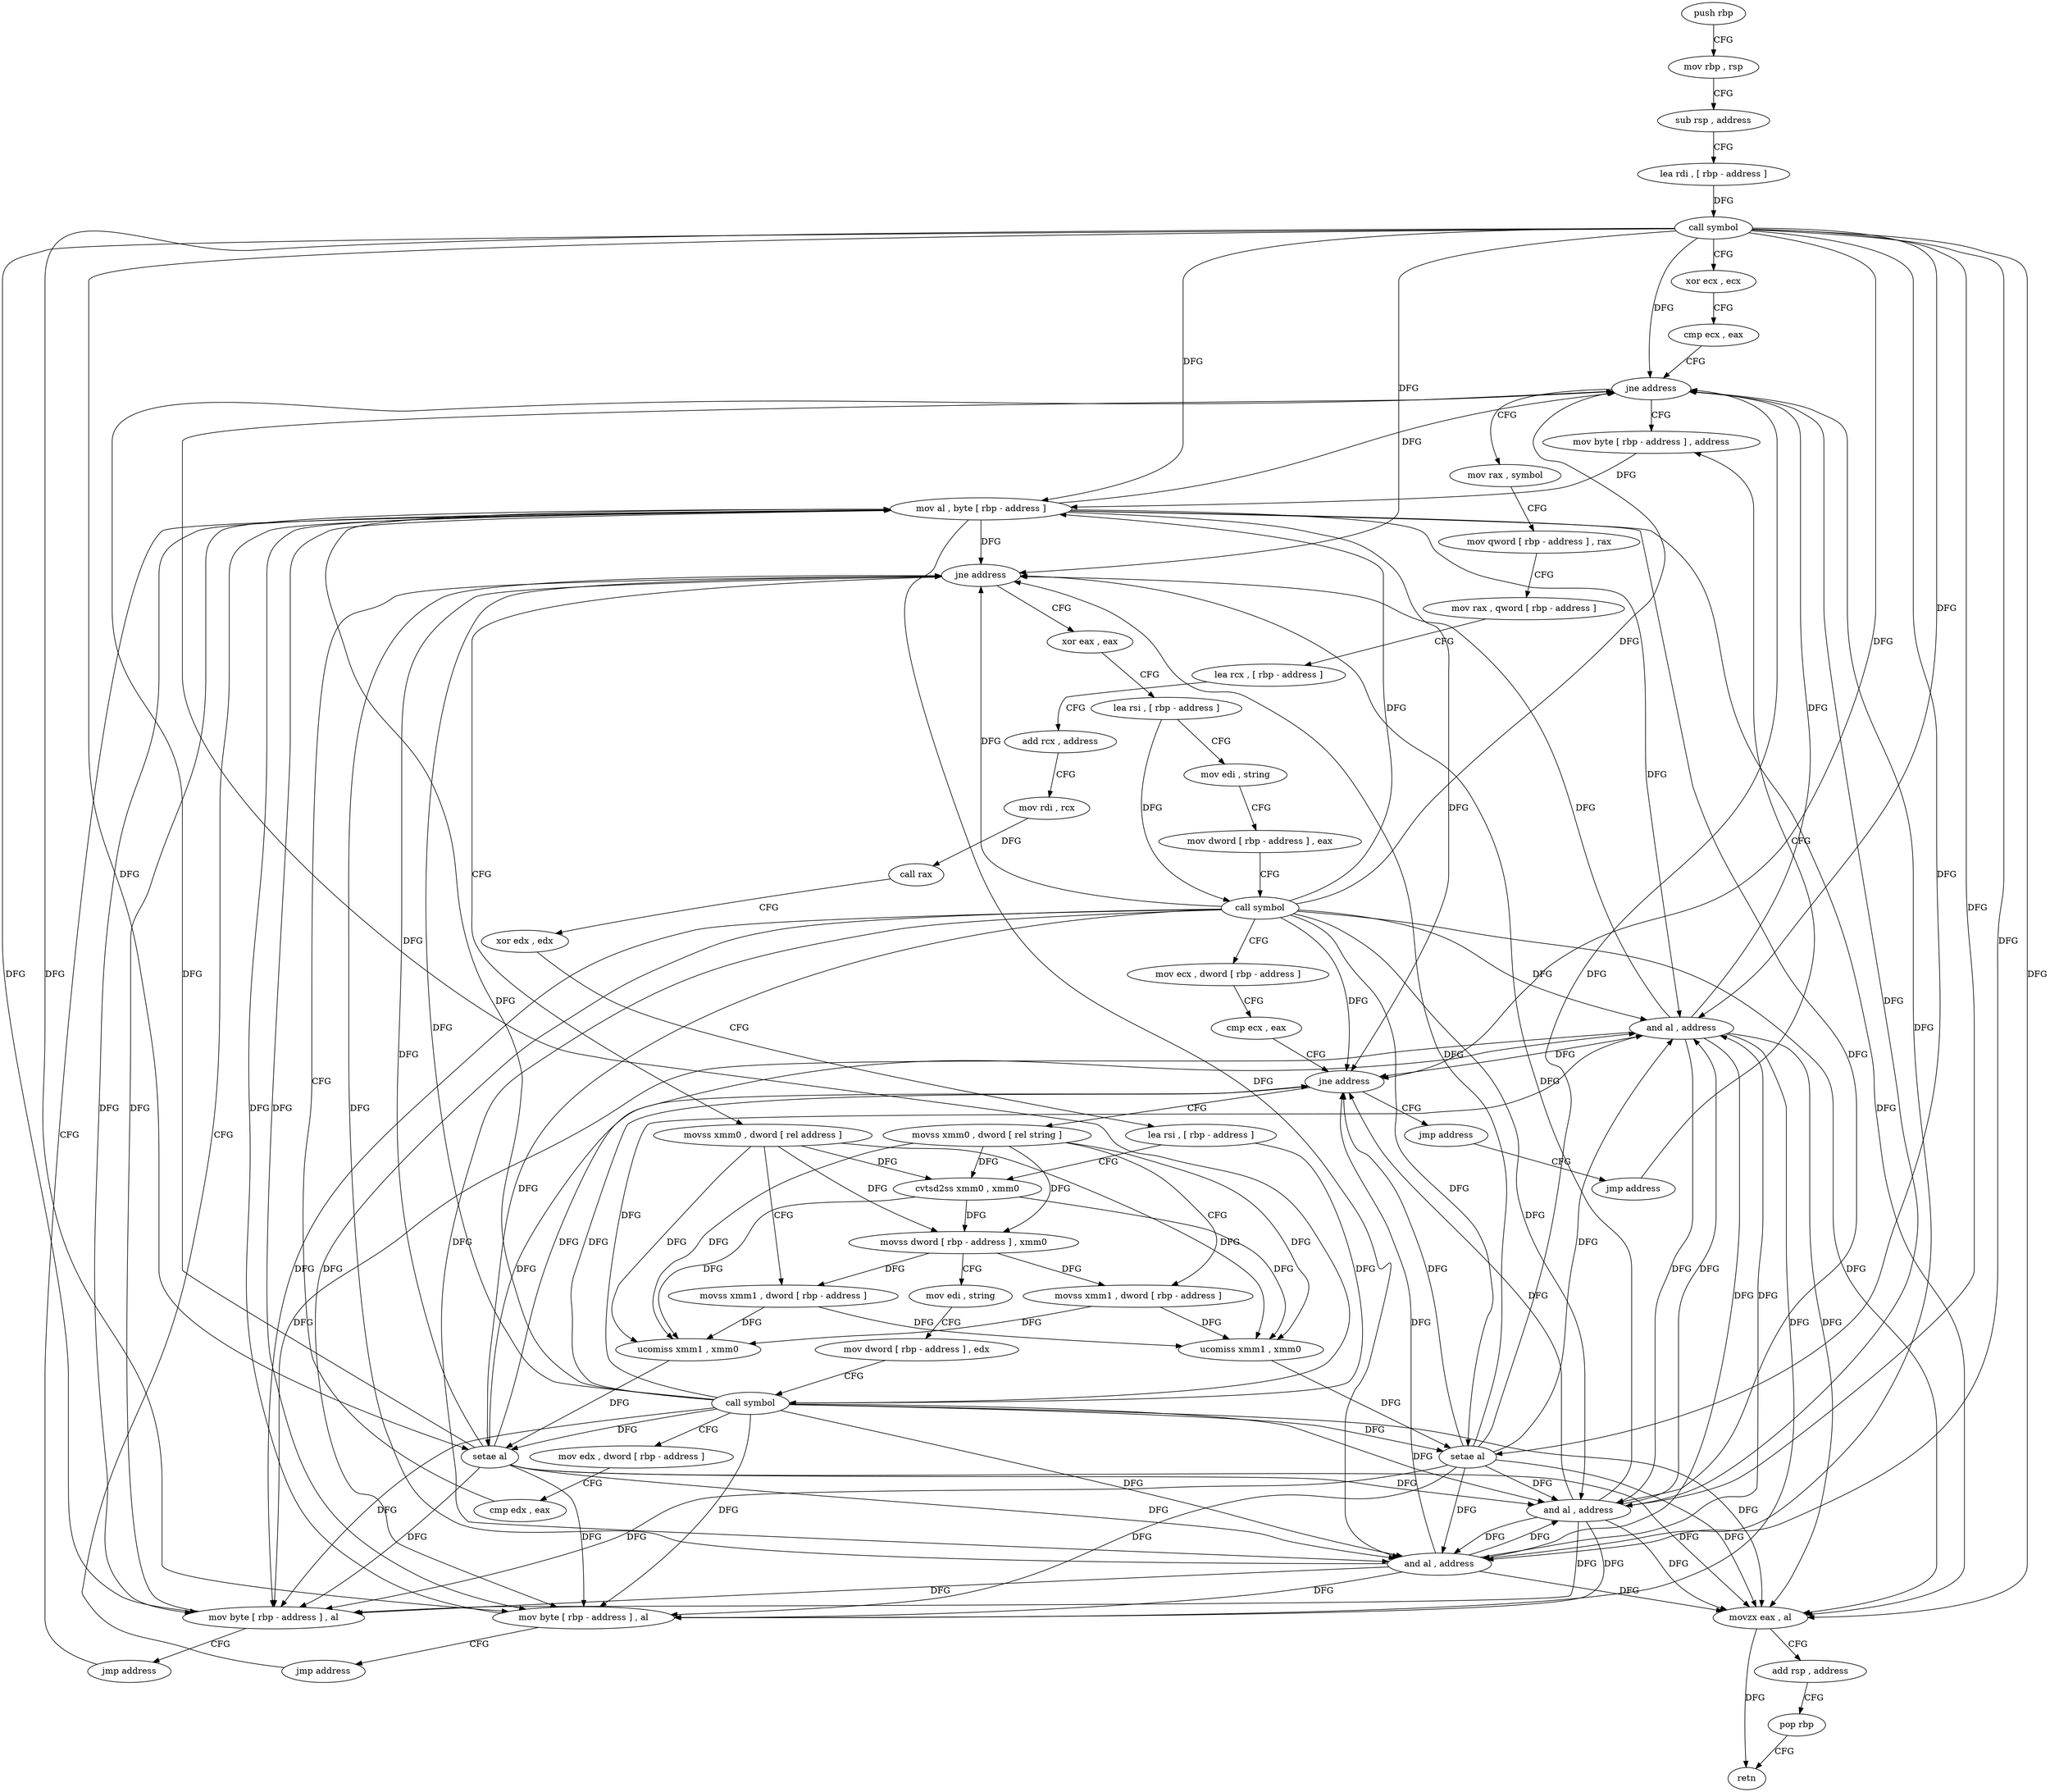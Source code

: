 digraph "func" {
"4243056" [label = "push rbp" ]
"4243057" [label = "mov rbp , rsp" ]
"4243060" [label = "sub rsp , address" ]
"4243067" [label = "lea rdi , [ rbp - address ]" ]
"4243074" [label = "call symbol" ]
"4243079" [label = "xor ecx , ecx" ]
"4243081" [label = "cmp ecx , eax" ]
"4243083" [label = "jne address" ]
"4243296" [label = "mov byte [ rbp - address ] , address" ]
"4243089" [label = "mov rax , symbol" ]
"4243300" [label = "mov al , byte [ rbp - address ]" ]
"4243099" [label = "mov qword [ rbp - address ] , rax" ]
"4243106" [label = "mov rax , qword [ rbp - address ]" ]
"4243113" [label = "lea rcx , [ rbp - address ]" ]
"4243120" [label = "add rcx , address" ]
"4243127" [label = "mov rdi , rcx" ]
"4243130" [label = "call rax" ]
"4243132" [label = "xor edx , edx" ]
"4243134" [label = "lea rsi , [ rbp - address ]" ]
"4243141" [label = "cvtsd2ss xmm0 , xmm0" ]
"4243145" [label = "movss dword [ rbp - address ] , xmm0" ]
"4243153" [label = "mov edi , string" ]
"4243158" [label = "mov dword [ rbp - address ] , edx" ]
"4243164" [label = "call symbol" ]
"4243169" [label = "mov edx , dword [ rbp - address ]" ]
"4243175" [label = "cmp edx , eax" ]
"4243177" [label = "jne address" ]
"4243215" [label = "xor eax , eax" ]
"4243183" [label = "movss xmm0 , dword [ rel address ]" ]
"4243217" [label = "lea rsi , [ rbp - address ]" ]
"4243224" [label = "mov edi , string" ]
"4243229" [label = "mov dword [ rbp - address ] , eax" ]
"4243235" [label = "call symbol" ]
"4243240" [label = "mov ecx , dword [ rbp - address ]" ]
"4243246" [label = "cmp ecx , eax" ]
"4243248" [label = "jne address" ]
"4243286" [label = "jmp address" ]
"4243254" [label = "movss xmm0 , dword [ rel string ]" ]
"4243191" [label = "movss xmm1 , dword [ rbp - address ]" ]
"4243199" [label = "ucomiss xmm1 , xmm0" ]
"4243202" [label = "setae al" ]
"4243205" [label = "and al , address" ]
"4243207" [label = "mov byte [ rbp - address ] , al" ]
"4243210" [label = "jmp address" ]
"4243291" [label = "jmp address" ]
"4243262" [label = "movss xmm1 , dword [ rbp - address ]" ]
"4243270" [label = "ucomiss xmm1 , xmm0" ]
"4243273" [label = "setae al" ]
"4243276" [label = "and al , address" ]
"4243278" [label = "mov byte [ rbp - address ] , al" ]
"4243281" [label = "jmp address" ]
"4243303" [label = "and al , address" ]
"4243305" [label = "movzx eax , al" ]
"4243308" [label = "add rsp , address" ]
"4243315" [label = "pop rbp" ]
"4243316" [label = "retn" ]
"4243056" -> "4243057" [ label = "CFG" ]
"4243057" -> "4243060" [ label = "CFG" ]
"4243060" -> "4243067" [ label = "CFG" ]
"4243067" -> "4243074" [ label = "DFG" ]
"4243074" -> "4243079" [ label = "CFG" ]
"4243074" -> "4243083" [ label = "DFG" ]
"4243074" -> "4243177" [ label = "DFG" ]
"4243074" -> "4243300" [ label = "DFG" ]
"4243074" -> "4243303" [ label = "DFG" ]
"4243074" -> "4243305" [ label = "DFG" ]
"4243074" -> "4243248" [ label = "DFG" ]
"4243074" -> "4243202" [ label = "DFG" ]
"4243074" -> "4243205" [ label = "DFG" ]
"4243074" -> "4243207" [ label = "DFG" ]
"4243074" -> "4243273" [ label = "DFG" ]
"4243074" -> "4243276" [ label = "DFG" ]
"4243074" -> "4243278" [ label = "DFG" ]
"4243079" -> "4243081" [ label = "CFG" ]
"4243081" -> "4243083" [ label = "CFG" ]
"4243083" -> "4243296" [ label = "CFG" ]
"4243083" -> "4243089" [ label = "CFG" ]
"4243296" -> "4243300" [ label = "DFG" ]
"4243089" -> "4243099" [ label = "CFG" ]
"4243300" -> "4243303" [ label = "DFG" ]
"4243300" -> "4243083" [ label = "DFG" ]
"4243300" -> "4243177" [ label = "DFG" ]
"4243300" -> "4243305" [ label = "DFG" ]
"4243300" -> "4243248" [ label = "DFG" ]
"4243300" -> "4243205" [ label = "DFG" ]
"4243300" -> "4243207" [ label = "DFG" ]
"4243300" -> "4243276" [ label = "DFG" ]
"4243300" -> "4243278" [ label = "DFG" ]
"4243099" -> "4243106" [ label = "CFG" ]
"4243106" -> "4243113" [ label = "CFG" ]
"4243113" -> "4243120" [ label = "CFG" ]
"4243120" -> "4243127" [ label = "CFG" ]
"4243127" -> "4243130" [ label = "DFG" ]
"4243130" -> "4243132" [ label = "CFG" ]
"4243132" -> "4243134" [ label = "CFG" ]
"4243134" -> "4243141" [ label = "CFG" ]
"4243134" -> "4243164" [ label = "DFG" ]
"4243141" -> "4243145" [ label = "DFG" ]
"4243141" -> "4243199" [ label = "DFG" ]
"4243141" -> "4243270" [ label = "DFG" ]
"4243145" -> "4243153" [ label = "CFG" ]
"4243145" -> "4243191" [ label = "DFG" ]
"4243145" -> "4243262" [ label = "DFG" ]
"4243153" -> "4243158" [ label = "CFG" ]
"4243158" -> "4243164" [ label = "CFG" ]
"4243164" -> "4243169" [ label = "CFG" ]
"4243164" -> "4243083" [ label = "DFG" ]
"4243164" -> "4243177" [ label = "DFG" ]
"4243164" -> "4243300" [ label = "DFG" ]
"4243164" -> "4243303" [ label = "DFG" ]
"4243164" -> "4243305" [ label = "DFG" ]
"4243164" -> "4243248" [ label = "DFG" ]
"4243164" -> "4243202" [ label = "DFG" ]
"4243164" -> "4243205" [ label = "DFG" ]
"4243164" -> "4243207" [ label = "DFG" ]
"4243164" -> "4243273" [ label = "DFG" ]
"4243164" -> "4243276" [ label = "DFG" ]
"4243164" -> "4243278" [ label = "DFG" ]
"4243169" -> "4243175" [ label = "CFG" ]
"4243175" -> "4243177" [ label = "CFG" ]
"4243177" -> "4243215" [ label = "CFG" ]
"4243177" -> "4243183" [ label = "CFG" ]
"4243215" -> "4243217" [ label = "CFG" ]
"4243183" -> "4243191" [ label = "CFG" ]
"4243183" -> "4243141" [ label = "DFG" ]
"4243183" -> "4243145" [ label = "DFG" ]
"4243183" -> "4243199" [ label = "DFG" ]
"4243183" -> "4243270" [ label = "DFG" ]
"4243217" -> "4243224" [ label = "CFG" ]
"4243217" -> "4243235" [ label = "DFG" ]
"4243224" -> "4243229" [ label = "CFG" ]
"4243229" -> "4243235" [ label = "CFG" ]
"4243235" -> "4243240" [ label = "CFG" ]
"4243235" -> "4243083" [ label = "DFG" ]
"4243235" -> "4243177" [ label = "DFG" ]
"4243235" -> "4243303" [ label = "DFG" ]
"4243235" -> "4243305" [ label = "DFG" ]
"4243235" -> "4243300" [ label = "DFG" ]
"4243235" -> "4243248" [ label = "DFG" ]
"4243235" -> "4243202" [ label = "DFG" ]
"4243235" -> "4243205" [ label = "DFG" ]
"4243235" -> "4243207" [ label = "DFG" ]
"4243235" -> "4243273" [ label = "DFG" ]
"4243235" -> "4243276" [ label = "DFG" ]
"4243235" -> "4243278" [ label = "DFG" ]
"4243240" -> "4243246" [ label = "CFG" ]
"4243246" -> "4243248" [ label = "CFG" ]
"4243248" -> "4243286" [ label = "CFG" ]
"4243248" -> "4243254" [ label = "CFG" ]
"4243286" -> "4243291" [ label = "CFG" ]
"4243254" -> "4243262" [ label = "CFG" ]
"4243254" -> "4243141" [ label = "DFG" ]
"4243254" -> "4243145" [ label = "DFG" ]
"4243254" -> "4243199" [ label = "DFG" ]
"4243254" -> "4243270" [ label = "DFG" ]
"4243191" -> "4243199" [ label = "DFG" ]
"4243191" -> "4243270" [ label = "DFG" ]
"4243199" -> "4243202" [ label = "DFG" ]
"4243202" -> "4243205" [ label = "DFG" ]
"4243202" -> "4243083" [ label = "DFG" ]
"4243202" -> "4243177" [ label = "DFG" ]
"4243202" -> "4243303" [ label = "DFG" ]
"4243202" -> "4243305" [ label = "DFG" ]
"4243202" -> "4243248" [ label = "DFG" ]
"4243202" -> "4243207" [ label = "DFG" ]
"4243202" -> "4243276" [ label = "DFG" ]
"4243202" -> "4243278" [ label = "DFG" ]
"4243205" -> "4243207" [ label = "DFG" ]
"4243205" -> "4243083" [ label = "DFG" ]
"4243205" -> "4243177" [ label = "DFG" ]
"4243205" -> "4243303" [ label = "DFG" ]
"4243205" -> "4243305" [ label = "DFG" ]
"4243205" -> "4243248" [ label = "DFG" ]
"4243205" -> "4243276" [ label = "DFG" ]
"4243205" -> "4243278" [ label = "DFG" ]
"4243207" -> "4243210" [ label = "CFG" ]
"4243207" -> "4243300" [ label = "DFG" ]
"4243210" -> "4243300" [ label = "CFG" ]
"4243291" -> "4243296" [ label = "CFG" ]
"4243262" -> "4243270" [ label = "DFG" ]
"4243262" -> "4243199" [ label = "DFG" ]
"4243270" -> "4243273" [ label = "DFG" ]
"4243273" -> "4243276" [ label = "DFG" ]
"4243273" -> "4243083" [ label = "DFG" ]
"4243273" -> "4243177" [ label = "DFG" ]
"4243273" -> "4243303" [ label = "DFG" ]
"4243273" -> "4243305" [ label = "DFG" ]
"4243273" -> "4243248" [ label = "DFG" ]
"4243273" -> "4243205" [ label = "DFG" ]
"4243273" -> "4243207" [ label = "DFG" ]
"4243273" -> "4243278" [ label = "DFG" ]
"4243276" -> "4243278" [ label = "DFG" ]
"4243276" -> "4243083" [ label = "DFG" ]
"4243276" -> "4243177" [ label = "DFG" ]
"4243276" -> "4243303" [ label = "DFG" ]
"4243276" -> "4243305" [ label = "DFG" ]
"4243276" -> "4243248" [ label = "DFG" ]
"4243276" -> "4243205" [ label = "DFG" ]
"4243276" -> "4243207" [ label = "DFG" ]
"4243278" -> "4243281" [ label = "CFG" ]
"4243278" -> "4243300" [ label = "DFG" ]
"4243281" -> "4243300" [ label = "CFG" ]
"4243303" -> "4243305" [ label = "DFG" ]
"4243303" -> "4243083" [ label = "DFG" ]
"4243303" -> "4243177" [ label = "DFG" ]
"4243303" -> "4243248" [ label = "DFG" ]
"4243303" -> "4243205" [ label = "DFG" ]
"4243303" -> "4243207" [ label = "DFG" ]
"4243303" -> "4243276" [ label = "DFG" ]
"4243303" -> "4243278" [ label = "DFG" ]
"4243305" -> "4243308" [ label = "CFG" ]
"4243305" -> "4243316" [ label = "DFG" ]
"4243308" -> "4243315" [ label = "CFG" ]
"4243315" -> "4243316" [ label = "CFG" ]
}
